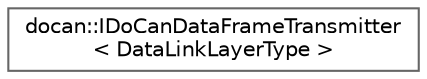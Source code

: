 digraph "Graphical Class Hierarchy"
{
 // LATEX_PDF_SIZE
  bgcolor="transparent";
  edge [fontname=Helvetica,fontsize=10,labelfontname=Helvetica,labelfontsize=10];
  node [fontname=Helvetica,fontsize=10,shape=box,height=0.2,width=0.4];
  rankdir="LR";
  Node0 [id="Node000000",label="docan::IDoCanDataFrameTransmitter\l\< DataLinkLayerType \>",height=0.2,width=0.4,color="grey40", fillcolor="white", style="filled",URL="$db/d64/classdocan_1_1IDoCanDataFrameTransmitter.html",tooltip=" "];
}
